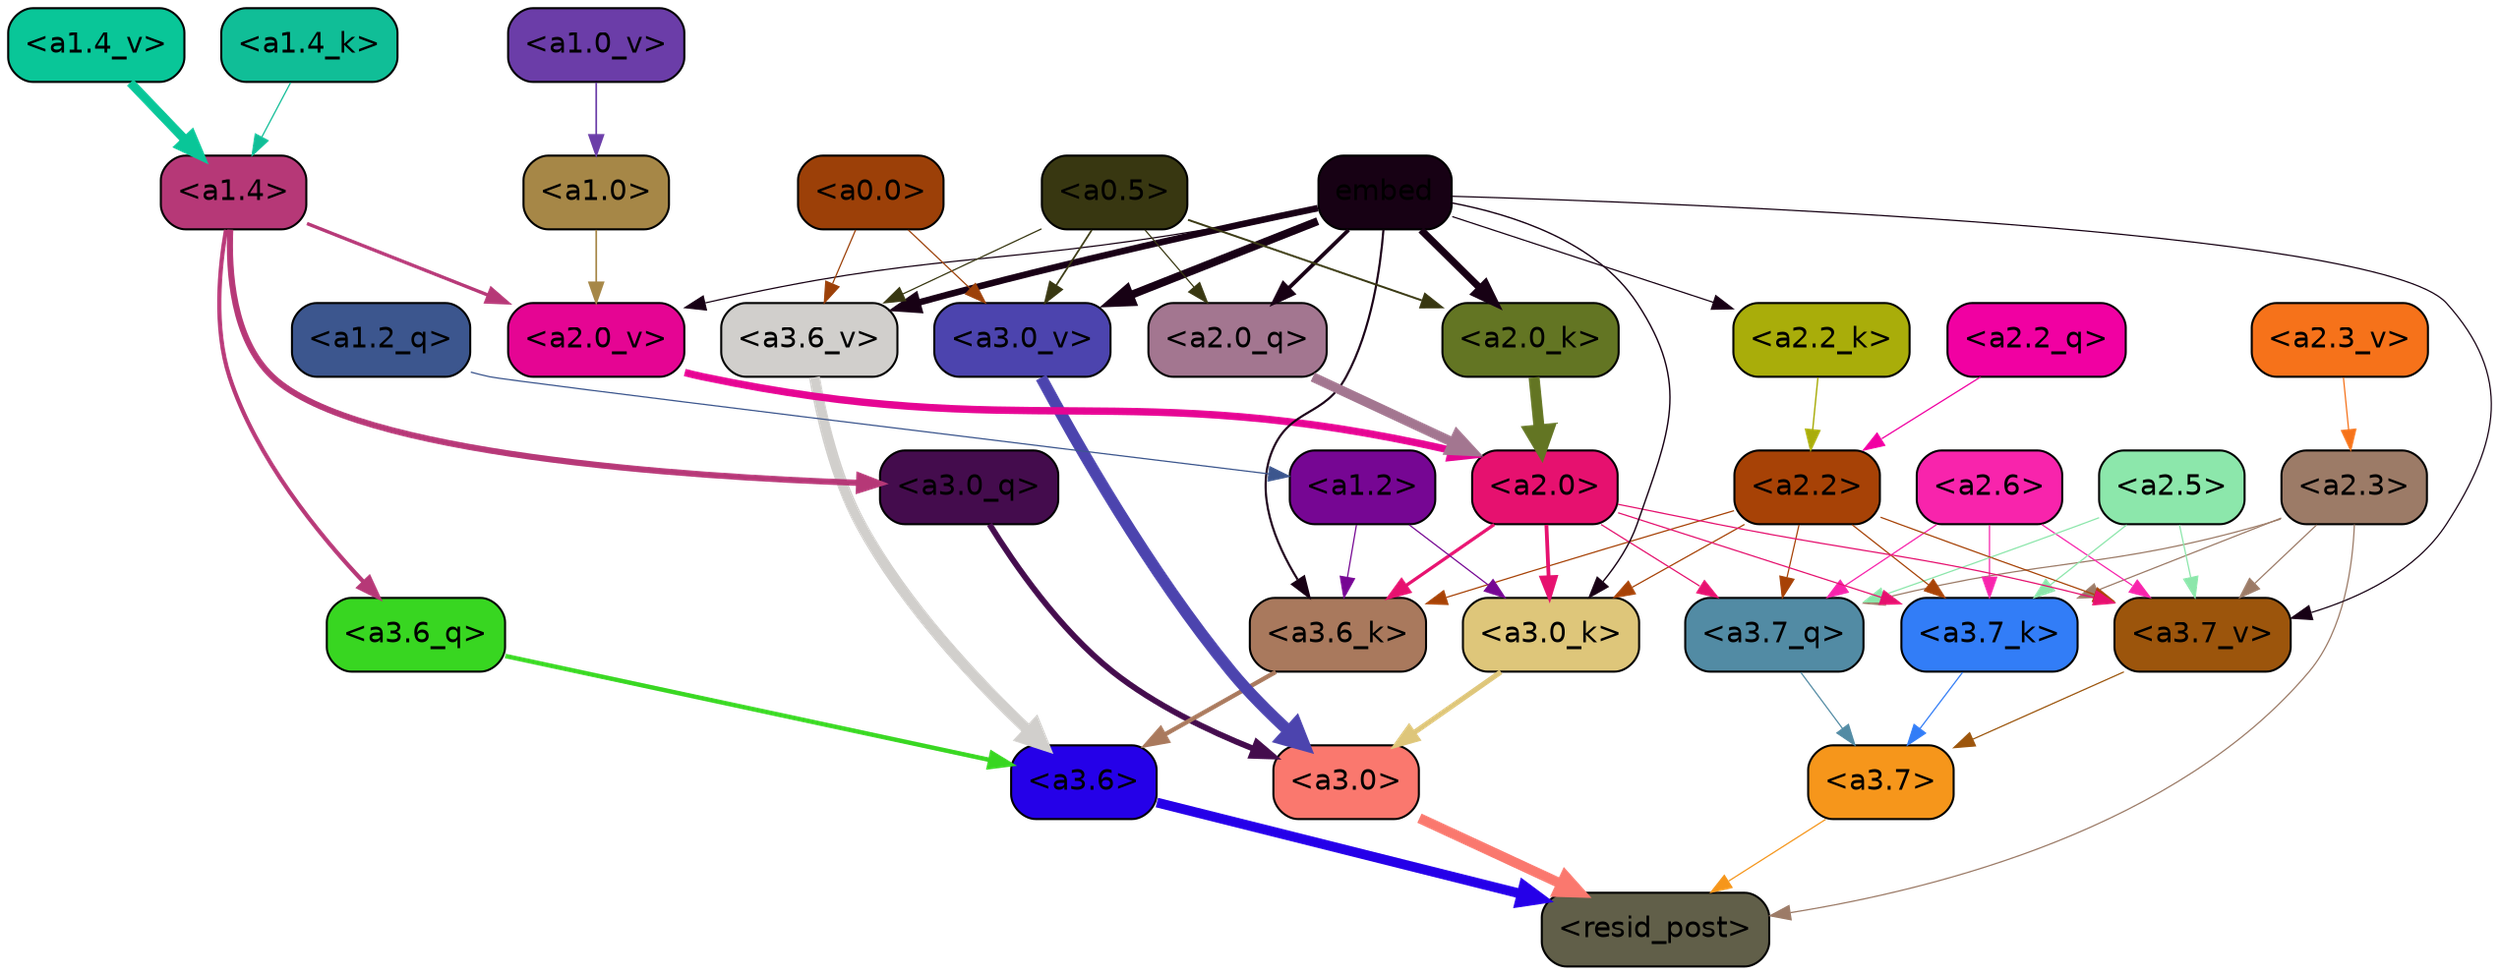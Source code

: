 strict digraph "" {
	graph [bgcolor=transparent,
		layout=dot,
		overlap=false,
		splines=true
	];
	"<a3.7>"	[color=black,
		fillcolor="#f6961b",
		fontname=Helvetica,
		shape=box,
		style="filled, rounded"];
	"<resid_post>"	[color=black,
		fillcolor="#615f49",
		fontname=Helvetica,
		shape=box,
		style="filled, rounded"];
	"<a3.7>" -> "<resid_post>"	[color="#f6961b",
		penwidth=0.6];
	"<a3.6>"	[color=black,
		fillcolor="#2500e8",
		fontname=Helvetica,
		shape=box,
		style="filled, rounded"];
	"<a3.6>" -> "<resid_post>"	[color="#2500e8",
		penwidth=4.751592040061951];
	"<a3.0>"	[color=black,
		fillcolor="#fa786e",
		fontname=Helvetica,
		shape=box,
		style="filled, rounded"];
	"<a3.0>" -> "<resid_post>"	[color="#fa786e",
		penwidth=4.904066681861877];
	"<a2.3>"	[color=black,
		fillcolor="#9c7b67",
		fontname=Helvetica,
		shape=box,
		style="filled, rounded"];
	"<a2.3>" -> "<resid_post>"	[color="#9c7b67",
		penwidth=0.6];
	"<a3.7_q>"	[color=black,
		fillcolor="#528ba4",
		fontname=Helvetica,
		shape=box,
		style="filled, rounded"];
	"<a2.3>" -> "<a3.7_q>"	[color="#9c7b67",
		penwidth=0.6];
	"<a3.7_k>"	[color=black,
		fillcolor="#327df7",
		fontname=Helvetica,
		shape=box,
		style="filled, rounded"];
	"<a2.3>" -> "<a3.7_k>"	[color="#9c7b67",
		penwidth=0.6];
	"<a3.7_v>"	[color=black,
		fillcolor="#9c550c",
		fontname=Helvetica,
		shape=box,
		style="filled, rounded"];
	"<a2.3>" -> "<a3.7_v>"	[color="#9c7b67",
		penwidth=0.6];
	"<a3.7_q>" -> "<a3.7>"	[color="#528ba4",
		penwidth=0.6];
	"<a3.6_q>"	[color=black,
		fillcolor="#38d621",
		fontname=Helvetica,
		shape=box,
		style="filled, rounded"];
	"<a3.6_q>" -> "<a3.6>"	[color="#38d621",
		penwidth=2.160832464694977];
	"<a3.0_q>"	[color=black,
		fillcolor="#440c4d",
		fontname=Helvetica,
		shape=box,
		style="filled, rounded"];
	"<a3.0_q>" -> "<a3.0>"	[color="#440c4d",
		penwidth=2.870753765106201];
	"<a3.7_k>" -> "<a3.7>"	[color="#327df7",
		penwidth=0.6];
	"<a3.6_k>"	[color=black,
		fillcolor="#a9795d",
		fontname=Helvetica,
		shape=box,
		style="filled, rounded"];
	"<a3.6_k>" -> "<a3.6>"	[color="#a9795d",
		penwidth=2.13908451795578];
	"<a3.0_k>"	[color=black,
		fillcolor="#dec67a",
		fontname=Helvetica,
		shape=box,
		style="filled, rounded"];
	"<a3.0_k>" -> "<a3.0>"	[color="#dec67a",
		penwidth=2.520303964614868];
	"<a3.7_v>" -> "<a3.7>"	[color="#9c550c",
		penwidth=0.6];
	"<a3.6_v>"	[color=black,
		fillcolor="#d1cfcc",
		fontname=Helvetica,
		shape=box,
		style="filled, rounded"];
	"<a3.6_v>" -> "<a3.6>"	[color="#d1cfcc",
		penwidth=5.297133803367615];
	"<a3.0_v>"	[color=black,
		fillcolor="#4c44ae",
		fontname=Helvetica,
		shape=box,
		style="filled, rounded"];
	"<a3.0_v>" -> "<a3.0>"	[color="#4c44ae",
		penwidth=5.680712580680847];
	"<a2.6>"	[color=black,
		fillcolor="#f824ac",
		fontname=Helvetica,
		shape=box,
		style="filled, rounded"];
	"<a2.6>" -> "<a3.7_q>"	[color="#f824ac",
		penwidth=0.6];
	"<a2.6>" -> "<a3.7_k>"	[color="#f824ac",
		penwidth=0.6];
	"<a2.6>" -> "<a3.7_v>"	[color="#f824ac",
		penwidth=0.6];
	"<a2.5>"	[color=black,
		fillcolor="#8ce7ab",
		fontname=Helvetica,
		shape=box,
		style="filled, rounded"];
	"<a2.5>" -> "<a3.7_q>"	[color="#8ce7ab",
		penwidth=0.6];
	"<a2.5>" -> "<a3.7_k>"	[color="#8ce7ab",
		penwidth=0.6];
	"<a2.5>" -> "<a3.7_v>"	[color="#8ce7ab",
		penwidth=0.6];
	"<a2.2>"	[color=black,
		fillcolor="#a74206",
		fontname=Helvetica,
		shape=box,
		style="filled, rounded"];
	"<a2.2>" -> "<a3.7_q>"	[color="#a74206",
		penwidth=0.6];
	"<a2.2>" -> "<a3.7_k>"	[color="#a74206",
		penwidth=0.6];
	"<a2.2>" -> "<a3.6_k>"	[color="#a74206",
		penwidth=0.6];
	"<a2.2>" -> "<a3.0_k>"	[color="#a74206",
		penwidth=0.6];
	"<a2.2>" -> "<a3.7_v>"	[color="#a74206",
		penwidth=0.6];
	"<a2.0>"	[color=black,
		fillcolor="#e6116f",
		fontname=Helvetica,
		shape=box,
		style="filled, rounded"];
	"<a2.0>" -> "<a3.7_q>"	[color="#e6116f",
		penwidth=0.6];
	"<a2.0>" -> "<a3.7_k>"	[color="#e6116f",
		penwidth=0.6];
	"<a2.0>" -> "<a3.6_k>"	[color="#e6116f",
		penwidth=1.5897698998451233];
	"<a2.0>" -> "<a3.0_k>"	[color="#e6116f",
		penwidth=1.8405593037605286];
	"<a2.0>" -> "<a3.7_v>"	[color="#e6116f",
		penwidth=0.6];
	"<a1.4>"	[color=black,
		fillcolor="#b63877",
		fontname=Helvetica,
		shape=box,
		style="filled, rounded"];
	"<a1.4>" -> "<a3.6_q>"	[color="#b63877",
		penwidth=2.038943290710449];
	"<a1.4>" -> "<a3.0_q>"	[color="#b63877",
		penwidth=2.9756359085440636];
	"<a2.0_v>"	[color=black,
		fillcolor="#e50593",
		fontname=Helvetica,
		shape=box,
		style="filled, rounded"];
	"<a1.4>" -> "<a2.0_v>"	[color="#b63877",
		penwidth=1.6503054380882531];
	"<a1.2>"	[color=black,
		fillcolor="#760693",
		fontname=Helvetica,
		shape=box,
		style="filled, rounded"];
	"<a1.2>" -> "<a3.6_k>"	[color="#760693",
		penwidth=0.6];
	"<a1.2>" -> "<a3.0_k>"	[color="#760693",
		penwidth=0.6];
	embed	[color=black,
		fillcolor="#170114",
		fontname=Helvetica,
		shape=box,
		style="filled, rounded"];
	embed -> "<a3.6_k>"	[color="#170114",
		penwidth=1.046662151813507];
	embed -> "<a3.0_k>"	[color="#170114",
		penwidth=0.6800519227981567];
	embed -> "<a3.7_v>"	[color="#170114",
		penwidth=0.6];
	embed -> "<a3.6_v>"	[color="#170114",
		penwidth=3.1840110421180725];
	embed -> "<a3.0_v>"	[color="#170114",
		penwidth=3.9005755856633186];
	"<a2.0_q>"	[color=black,
		fillcolor="#a37690",
		fontname=Helvetica,
		shape=box,
		style="filled, rounded"];
	embed -> "<a2.0_q>"	[color="#170114",
		penwidth=1.85904461145401];
	"<a2.2_k>"	[color=black,
		fillcolor="#a9ad0a",
		fontname=Helvetica,
		shape=box,
		style="filled, rounded"];
	embed -> "<a2.2_k>"	[color="#170114",
		penwidth=0.6];
	"<a2.0_k>"	[color=black,
		fillcolor="#637523",
		fontname=Helvetica,
		shape=box,
		style="filled, rounded"];
	embed -> "<a2.0_k>"	[color="#170114",
		penwidth=3.5012558698654175];
	embed -> "<a2.0_v>"	[color="#170114",
		penwidth=0.6];
	"<a0.5>"	[color=black,
		fillcolor="#383711",
		fontname=Helvetica,
		shape=box,
		style="filled, rounded"];
	"<a0.5>" -> "<a3.6_v>"	[color="#383711",
		penwidth=0.6];
	"<a0.5>" -> "<a3.0_v>"	[color="#383711",
		penwidth=0.8493617177009583];
	"<a0.5>" -> "<a2.0_q>"	[color="#383711",
		penwidth=0.6];
	"<a0.5>" -> "<a2.0_k>"	[color="#383711",
		penwidth=0.9490888118743896];
	"<a0.0>"	[color=black,
		fillcolor="#9c4008",
		fontname=Helvetica,
		shape=box,
		style="filled, rounded"];
	"<a0.0>" -> "<a3.6_v>"	[color="#9c4008",
		penwidth=0.6];
	"<a0.0>" -> "<a3.0_v>"	[color="#9c4008",
		penwidth=0.6];
	"<a2.2_q>"	[color=black,
		fillcolor="#f100a2",
		fontname=Helvetica,
		shape=box,
		style="filled, rounded"];
	"<a2.2_q>" -> "<a2.2>"	[color="#f100a2",
		penwidth=0.6160273104906082];
	"<a2.0_q>" -> "<a2.0>"	[color="#a37690",
		penwidth=4.690633252263069];
	"<a2.2_k>" -> "<a2.2>"	[color="#a9ad0a",
		penwidth=0.6862771511077881];
	"<a2.0_k>" -> "<a2.0>"	[color="#637523",
		penwidth=5.3401959836483];
	"<a2.3_v>"	[color=black,
		fillcolor="#f6721a",
		fontname=Helvetica,
		shape=box,
		style="filled, rounded"];
	"<a2.3_v>" -> "<a2.3>"	[color="#f6721a",
		penwidth=0.6];
	"<a2.0_v>" -> "<a2.0>"	[color="#e50593",
		penwidth=3.5938978791236877];
	"<a1.0>"	[color=black,
		fillcolor="#a68747",
		fontname=Helvetica,
		shape=box,
		style="filled, rounded"];
	"<a1.0>" -> "<a2.0_v>"	[color="#a68747",
		penwidth=0.8279995210468769];
	"<a1.2_q>"	[color=black,
		fillcolor="#3c568e",
		fontname=Helvetica,
		shape=box,
		style="filled, rounded"];
	"<a1.2_q>" -> "<a1.2>"	[color="#3c568e",
		penwidth=0.6];
	"<a1.4_k>"	[color=black,
		fillcolor="#10be97",
		fontname=Helvetica,
		shape=box,
		style="filled, rounded"];
	"<a1.4_k>" -> "<a1.4>"	[color="#10be97",
		penwidth=0.6];
	"<a1.4_v>"	[color=black,
		fillcolor="#09c698",
		fontname=Helvetica,
		shape=box,
		style="filled, rounded"];
	"<a1.4_v>" -> "<a1.4>"	[color="#09c698",
		penwidth=4.380064785480499];
	"<a1.0_v>"	[color=black,
		fillcolor="#6b3da8",
		fontname=Helvetica,
		shape=box,
		style="filled, rounded"];
	"<a1.0_v>" -> "<a1.0>"	[color="#6b3da8",
		penwidth=0.8271287679672241];
}
